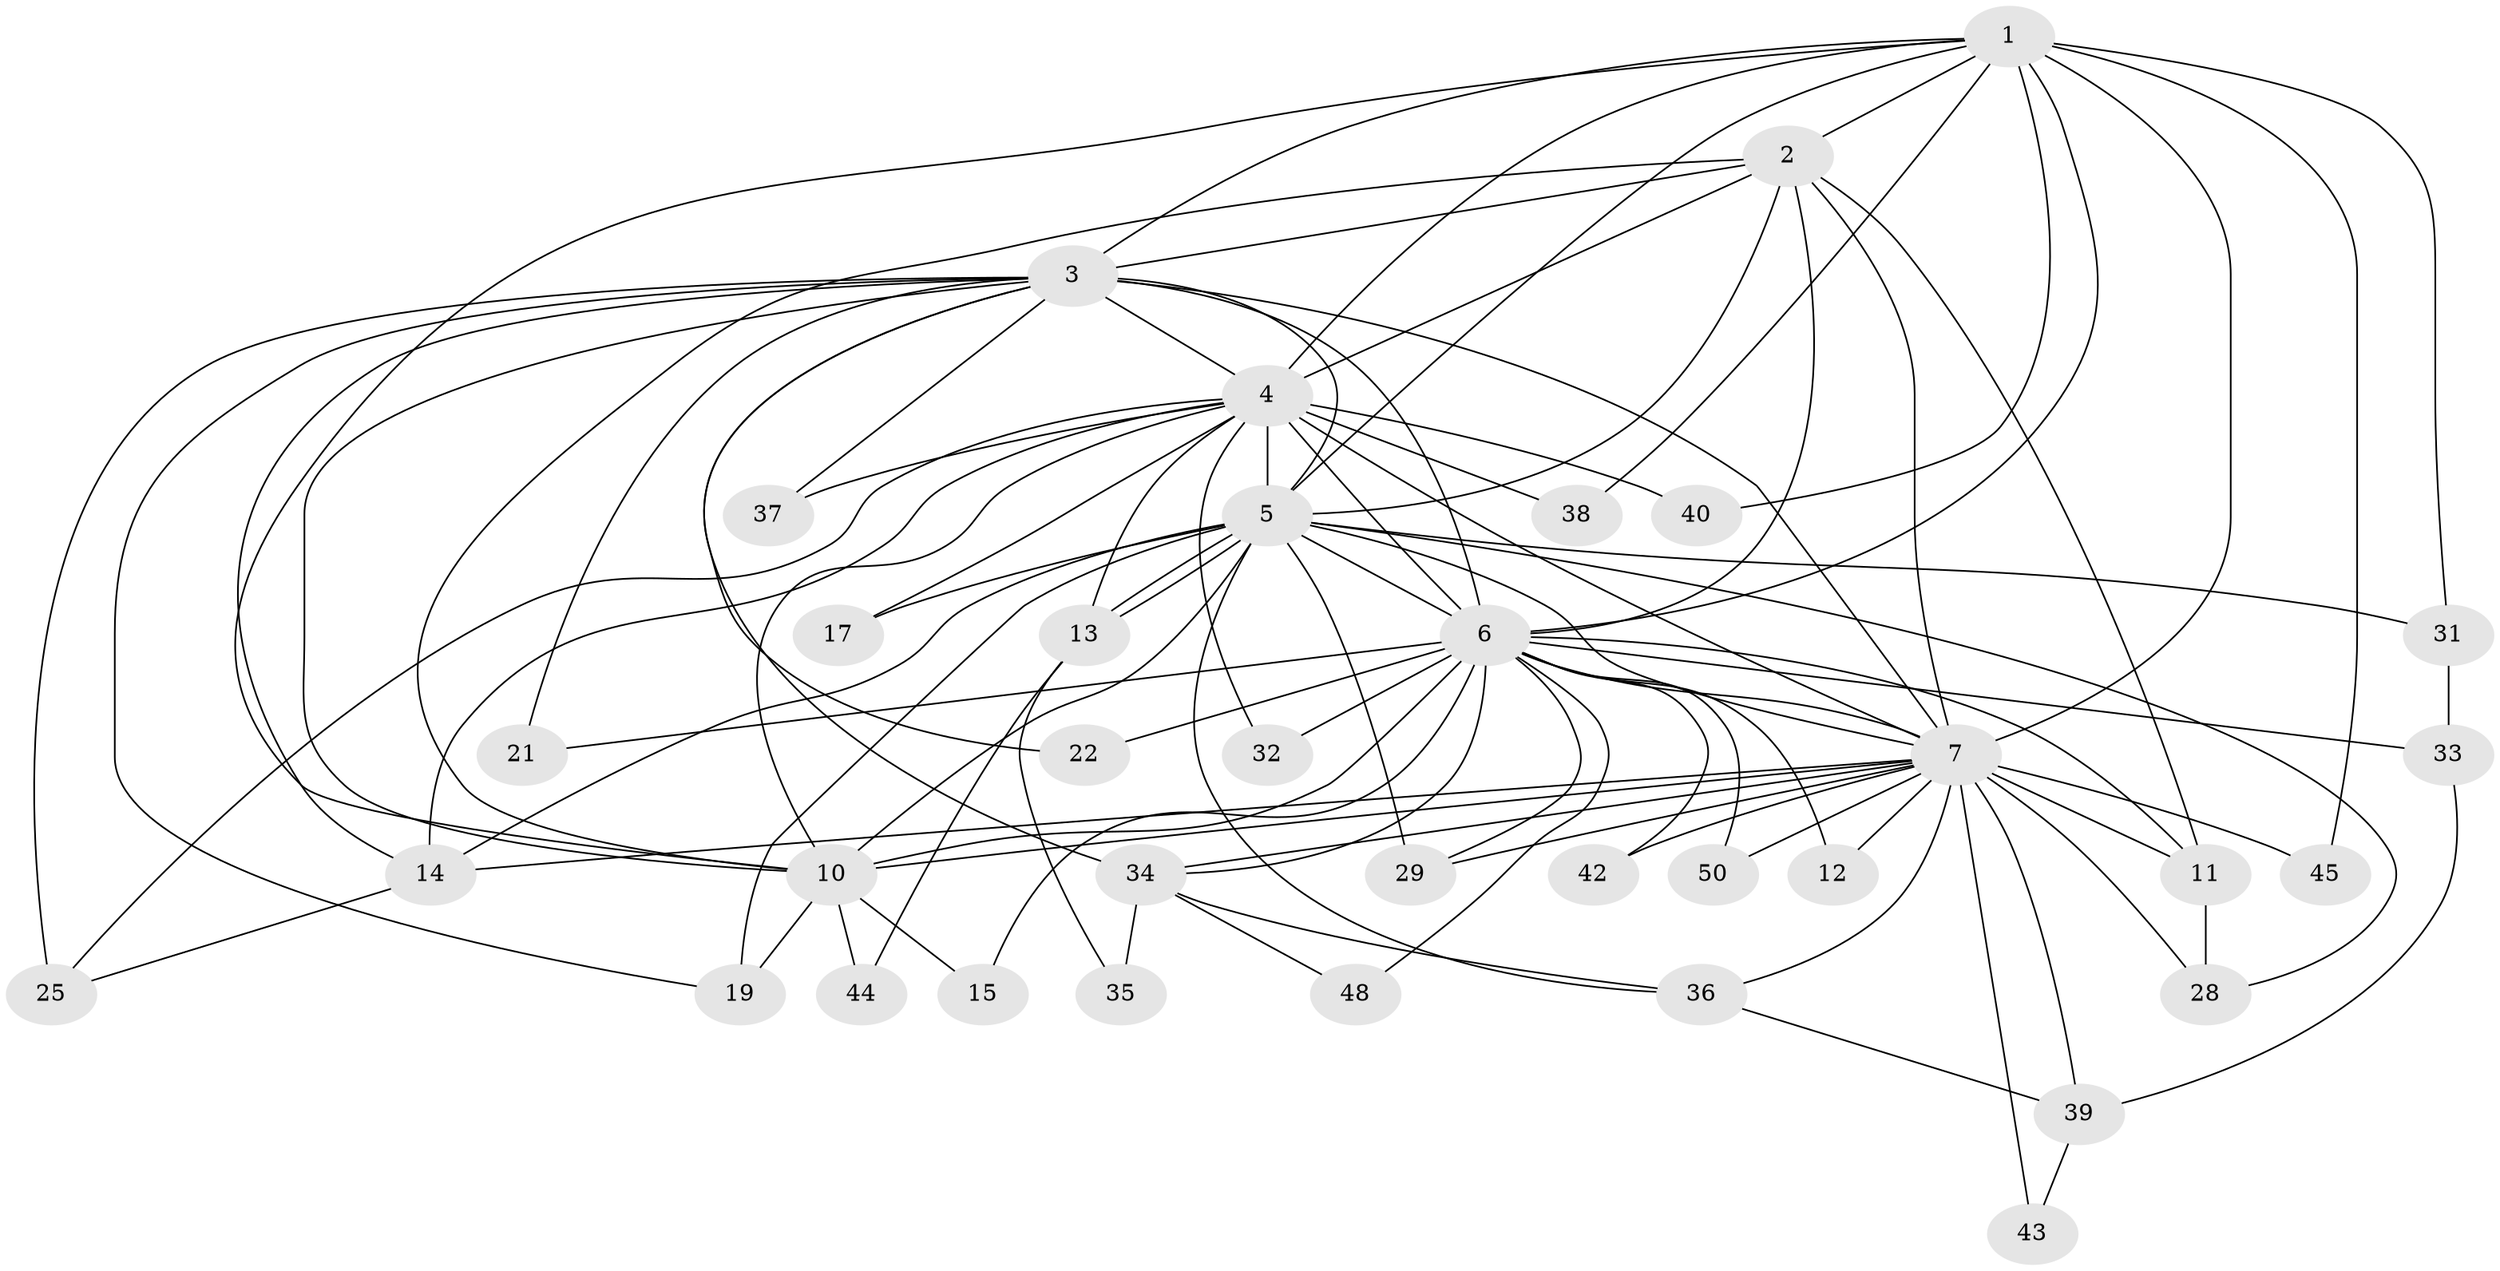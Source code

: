 // original degree distribution, {14: 0.037037037037037035, 10: 0.018518518518518517, 16: 0.037037037037037035, 17: 0.018518518518518517, 18: 0.018518518518518517, 15: 0.018518518518518517, 19: 0.018518518518518517, 12: 0.018518518518518517, 3: 0.2037037037037037, 2: 0.5, 5: 0.037037037037037035, 4: 0.05555555555555555, 6: 0.018518518518518517}
// Generated by graph-tools (version 1.1) at 2025/41/03/06/25 10:41:39]
// undirected, 36 vertices, 95 edges
graph export_dot {
graph [start="1"]
  node [color=gray90,style=filled];
  1 [super="+24"];
  2;
  3 [super="+54"];
  4 [super="+18"];
  5 [super="+27"];
  6 [super="+9"];
  7 [super="+8"];
  10 [super="+20"];
  11 [super="+16"];
  12;
  13 [super="+23"];
  14 [super="+26"];
  15;
  17;
  19 [super="+30"];
  21;
  22;
  25 [super="+46"];
  28 [super="+52"];
  29 [super="+47"];
  31;
  32 [super="+51"];
  33;
  34 [super="+41"];
  35;
  36 [super="+53"];
  37;
  38;
  39 [super="+49"];
  40;
  42;
  43;
  44;
  45;
  48;
  50;
  1 -- 2;
  1 -- 3;
  1 -- 4 [weight=2];
  1 -- 5;
  1 -- 6 [weight=2];
  1 -- 7 [weight=2];
  1 -- 10;
  1 -- 31;
  1 -- 38;
  1 -- 40;
  1 -- 45;
  2 -- 3;
  2 -- 4;
  2 -- 5;
  2 -- 6 [weight=2];
  2 -- 7 [weight=2];
  2 -- 10;
  2 -- 11;
  3 -- 4;
  3 -- 5;
  3 -- 6 [weight=2];
  3 -- 7 [weight=2];
  3 -- 10;
  3 -- 21;
  3 -- 22;
  3 -- 34;
  3 -- 37;
  3 -- 14;
  3 -- 25;
  3 -- 19;
  4 -- 5;
  4 -- 6 [weight=2];
  4 -- 7 [weight=3];
  4 -- 10;
  4 -- 14;
  4 -- 17;
  4 -- 25;
  4 -- 38;
  4 -- 40;
  4 -- 13;
  4 -- 32;
  4 -- 37;
  5 -- 6 [weight=2];
  5 -- 7 [weight=3];
  5 -- 10;
  5 -- 13;
  5 -- 13;
  5 -- 17;
  5 -- 19;
  5 -- 31;
  5 -- 14;
  5 -- 36;
  5 -- 28;
  5 -- 29;
  6 -- 7 [weight=4];
  6 -- 10 [weight=2];
  6 -- 15;
  6 -- 21;
  6 -- 33;
  6 -- 42;
  6 -- 48;
  6 -- 32 [weight=2];
  6 -- 11;
  6 -- 12;
  6 -- 50;
  6 -- 22;
  6 -- 29;
  6 -- 34;
  7 -- 10 [weight=3];
  7 -- 28;
  7 -- 39;
  7 -- 43;
  7 -- 50;
  7 -- 11;
  7 -- 12;
  7 -- 14;
  7 -- 29;
  7 -- 34;
  7 -- 36;
  7 -- 42;
  7 -- 45;
  10 -- 15;
  10 -- 19;
  10 -- 44;
  11 -- 28;
  13 -- 35;
  13 -- 44;
  14 -- 25;
  31 -- 33;
  33 -- 39;
  34 -- 35;
  34 -- 36;
  34 -- 48;
  36 -- 39;
  39 -- 43;
}
